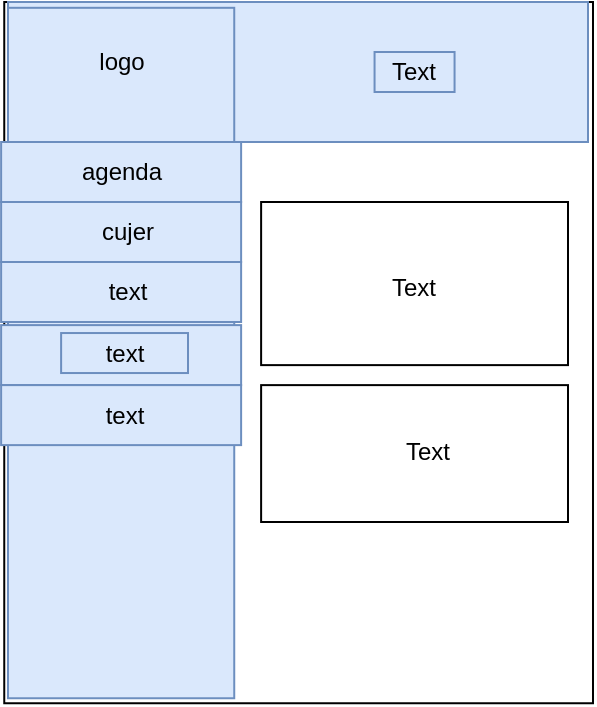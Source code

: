 <mxfile version="13.6.9" type="device"><diagram id="jgI4LnapKyF6SWiCXW0h" name="Page-1"><mxGraphModel dx="782" dy="443" grid="1" gridSize="10" guides="1" tooltips="1" connect="1" arrows="1" fold="1" page="1" pageScale="1" pageWidth="827" pageHeight="1169" math="0" shadow="0"><root><mxCell id="0"/><mxCell id="1" parent="0"/><mxCell id="7Kl-KEGB-3SCwlCl5U6a-3" value="" style="rounded=0;whiteSpace=wrap;html=1;rotation=90;" vertex="1" parent="1"><mxGeometry x="170" y="278.13" width="350.62" height="294.37" as="geometry"/></mxCell><mxCell id="7Kl-KEGB-3SCwlCl5U6a-5" value="" style="rounded=0;whiteSpace=wrap;html=1;fillColor=#dae8fc;strokeColor=#6c8ebf;" vertex="1" parent="1"><mxGeometry x="200" y="250" width="290" height="70" as="geometry"/></mxCell><mxCell id="7Kl-KEGB-3SCwlCl5U6a-6" value="" style="rounded=0;whiteSpace=wrap;html=1;rotation=90;fillColor=#dae8fc;strokeColor=#6c8ebf;" vertex="1" parent="1"><mxGeometry x="83.94" y="368.95" width="345.23" height="113.13" as="geometry"/></mxCell><mxCell id="7Kl-KEGB-3SCwlCl5U6a-7" value="agenda" style="rounded=0;whiteSpace=wrap;html=1;fillColor=#dae8fc;strokeColor=#6c8ebf;" vertex="1" parent="1"><mxGeometry x="196.56" y="320" width="120" height="30" as="geometry"/></mxCell><mxCell id="7Kl-KEGB-3SCwlCl5U6a-9" value="" style="rounded=0;whiteSpace=wrap;html=1;fillColor=#dae8fc;strokeColor=#6c8ebf;" vertex="1" parent="1"><mxGeometry x="196.56" y="350" width="120" height="30" as="geometry"/></mxCell><mxCell id="7Kl-KEGB-3SCwlCl5U6a-10" value="" style="rounded=0;whiteSpace=wrap;html=1;fillColor=#dae8fc;strokeColor=#6c8ebf;" vertex="1" parent="1"><mxGeometry x="196.56" y="380" width="120" height="30" as="geometry"/></mxCell><mxCell id="7Kl-KEGB-3SCwlCl5U6a-11" value="" style="rounded=0;whiteSpace=wrap;html=1;fillColor=#dae8fc;strokeColor=#6c8ebf;" vertex="1" parent="1"><mxGeometry x="196.56" y="411.56" width="120" height="30" as="geometry"/></mxCell><mxCell id="7Kl-KEGB-3SCwlCl5U6a-12" value="" style="rounded=0;whiteSpace=wrap;html=1;fillColor=#dae8fc;strokeColor=#6c8ebf;" vertex="1" parent="1"><mxGeometry x="196.56" y="441.56" width="120" height="30" as="geometry"/></mxCell><mxCell id="7Kl-KEGB-3SCwlCl5U6a-13" value="logo" style="text;html=1;strokeColor=none;fillColor=none;align=center;verticalAlign=middle;whiteSpace=wrap;rounded=0;" vertex="1" parent="1"><mxGeometry x="226.56" y="260" width="60" height="40" as="geometry"/></mxCell><mxCell id="7Kl-KEGB-3SCwlCl5U6a-15" value="cujer" style="text;html=1;strokeColor=none;fillColor=none;align=center;verticalAlign=middle;whiteSpace=wrap;rounded=0;" vertex="1" parent="1"><mxGeometry x="240" y="355" width="40" height="20" as="geometry"/></mxCell><mxCell id="7Kl-KEGB-3SCwlCl5U6a-16" value="text" style="text;html=1;strokeColor=#6c8ebf;fillColor=#dae8fc;align=center;verticalAlign=middle;whiteSpace=wrap;rounded=0;" vertex="1" parent="1"><mxGeometry x="226.56" y="415.52" width="63.44" height="20" as="geometry"/></mxCell><mxCell id="7Kl-KEGB-3SCwlCl5U6a-17" value="" style="rounded=0;whiteSpace=wrap;html=1;" vertex="1" parent="1"><mxGeometry x="326.56" y="350" width="153.44" height="81.56" as="geometry"/></mxCell><mxCell id="7Kl-KEGB-3SCwlCl5U6a-18" value="" style="rounded=0;whiteSpace=wrap;html=1;" vertex="1" parent="1"><mxGeometry x="326.56" y="441.56" width="153.44" height="68.44" as="geometry"/></mxCell><mxCell id="7Kl-KEGB-3SCwlCl5U6a-19" value="Text" style="text;html=1;strokeColor=none;fillColor=none;align=center;verticalAlign=middle;whiteSpace=wrap;rounded=0;" vertex="1" parent="1"><mxGeometry x="358.28" y="371.56" width="90" height="43.44" as="geometry"/></mxCell><mxCell id="7Kl-KEGB-3SCwlCl5U6a-20" value="Text" style="text;html=1;strokeColor=none;fillColor=none;align=center;verticalAlign=middle;whiteSpace=wrap;rounded=0;" vertex="1" parent="1"><mxGeometry x="370" y="460" width="80" height="30" as="geometry"/></mxCell><mxCell id="7Kl-KEGB-3SCwlCl5U6a-21" value="text" style="text;html=1;strokeColor=none;fillColor=none;align=center;verticalAlign=middle;whiteSpace=wrap;rounded=0;" vertex="1" parent="1"><mxGeometry x="240" y="385" width="40" height="20" as="geometry"/></mxCell><mxCell id="7Kl-KEGB-3SCwlCl5U6a-22" value="text" style="text;html=1;strokeColor=none;fillColor=none;align=center;verticalAlign=middle;whiteSpace=wrap;rounded=0;" vertex="1" parent="1"><mxGeometry x="226.56" y="446.56" width="63.44" height="20" as="geometry"/></mxCell><mxCell id="7Kl-KEGB-3SCwlCl5U6a-25" value="Text" style="text;html=1;strokeColor=#6c8ebf;fillColor=#dae8fc;align=center;verticalAlign=middle;whiteSpace=wrap;rounded=0;" vertex="1" parent="1"><mxGeometry x="383.28" y="275" width="40" height="20" as="geometry"/></mxCell></root></mxGraphModel></diagram></mxfile>